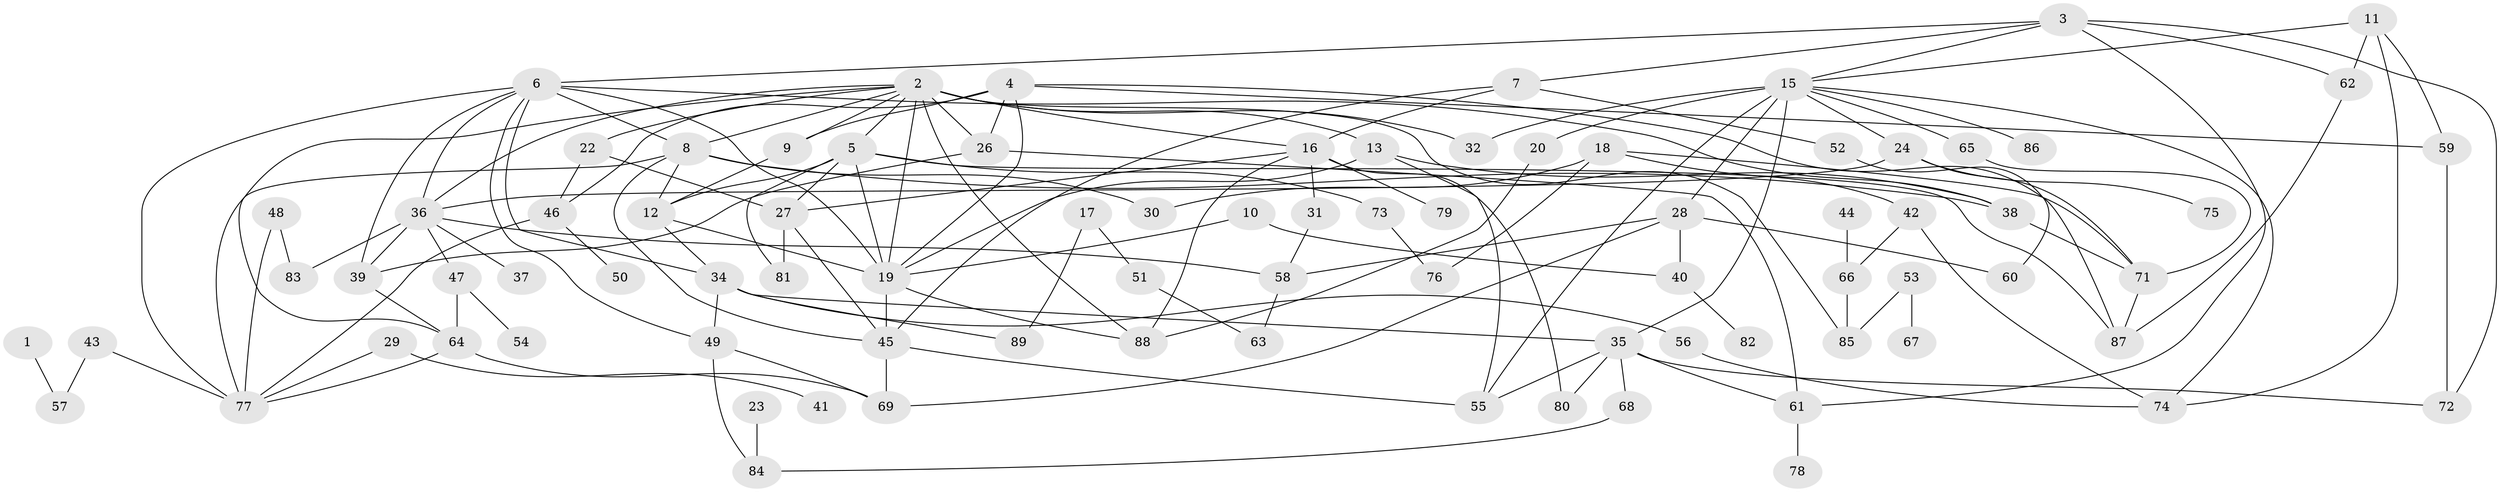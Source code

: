 // original degree distribution, {1: 0.1349206349206349, 5: 0.1111111111111111, 6: 0.031746031746031744, 3: 0.21428571428571427, 4: 0.18253968253968253, 2: 0.24603174603174602, 0: 0.047619047619047616, 8: 0.015873015873015872, 7: 0.015873015873015872}
// Generated by graph-tools (version 1.1) at 2025/47/03/04/25 22:47:58]
// undirected, 84 vertices, 148 edges
graph export_dot {
  node [color=gray90,style=filled];
  1;
  2;
  3;
  4;
  5;
  6;
  7;
  8;
  9;
  10;
  11;
  12;
  13;
  15;
  16;
  17;
  18;
  19;
  20;
  22;
  23;
  24;
  26;
  27;
  28;
  29;
  30;
  31;
  32;
  34;
  35;
  36;
  37;
  38;
  39;
  40;
  41;
  42;
  43;
  44;
  45;
  46;
  47;
  48;
  49;
  50;
  51;
  52;
  53;
  54;
  55;
  56;
  57;
  58;
  59;
  60;
  61;
  62;
  63;
  64;
  65;
  66;
  67;
  68;
  69;
  71;
  72;
  73;
  74;
  75;
  76;
  77;
  78;
  79;
  80;
  81;
  82;
  83;
  84;
  85;
  86;
  87;
  88;
  89;
  1 -- 57 [weight=1.0];
  2 -- 5 [weight=1.0];
  2 -- 8 [weight=1.0];
  2 -- 9 [weight=1.0];
  2 -- 13 [weight=1.0];
  2 -- 16 [weight=1.0];
  2 -- 19 [weight=1.0];
  2 -- 22 [weight=1.0];
  2 -- 26 [weight=1.0];
  2 -- 32 [weight=1.0];
  2 -- 36 [weight=1.0];
  2 -- 64 [weight=1.0];
  2 -- 85 [weight=2.0];
  2 -- 88 [weight=1.0];
  3 -- 6 [weight=1.0];
  3 -- 7 [weight=1.0];
  3 -- 15 [weight=1.0];
  3 -- 61 [weight=1.0];
  3 -- 62 [weight=1.0];
  3 -- 72 [weight=1.0];
  4 -- 9 [weight=1.0];
  4 -- 19 [weight=1.0];
  4 -- 26 [weight=1.0];
  4 -- 46 [weight=1.0];
  4 -- 59 [weight=1.0];
  4 -- 87 [weight=1.0];
  5 -- 12 [weight=1.0];
  5 -- 19 [weight=1.0];
  5 -- 27 [weight=1.0];
  5 -- 73 [weight=1.0];
  5 -- 81 [weight=1.0];
  5 -- 87 [weight=1.0];
  6 -- 8 [weight=1.0];
  6 -- 19 [weight=1.0];
  6 -- 34 [weight=1.0];
  6 -- 36 [weight=1.0];
  6 -- 38 [weight=1.0];
  6 -- 39 [weight=1.0];
  6 -- 49 [weight=1.0];
  6 -- 77 [weight=1.0];
  7 -- 16 [weight=1.0];
  7 -- 45 [weight=1.0];
  7 -- 52 [weight=1.0];
  8 -- 12 [weight=1.0];
  8 -- 30 [weight=1.0];
  8 -- 38 [weight=1.0];
  8 -- 45 [weight=1.0];
  8 -- 77 [weight=1.0];
  9 -- 12 [weight=1.0];
  10 -- 19 [weight=1.0];
  10 -- 40 [weight=1.0];
  11 -- 15 [weight=1.0];
  11 -- 59 [weight=1.0];
  11 -- 62 [weight=1.0];
  11 -- 74 [weight=1.0];
  12 -- 19 [weight=2.0];
  12 -- 34 [weight=1.0];
  13 -- 19 [weight=1.0];
  13 -- 38 [weight=1.0];
  13 -- 55 [weight=1.0];
  15 -- 20 [weight=1.0];
  15 -- 24 [weight=1.0];
  15 -- 28 [weight=1.0];
  15 -- 32 [weight=2.0];
  15 -- 35 [weight=2.0];
  15 -- 55 [weight=1.0];
  15 -- 65 [weight=1.0];
  15 -- 74 [weight=1.0];
  15 -- 86 [weight=1.0];
  16 -- 27 [weight=1.0];
  16 -- 31 [weight=1.0];
  16 -- 79 [weight=1.0];
  16 -- 80 [weight=1.0];
  16 -- 88 [weight=1.0];
  17 -- 51 [weight=1.0];
  17 -- 89 [weight=1.0];
  18 -- 30 [weight=1.0];
  18 -- 42 [weight=1.0];
  18 -- 71 [weight=1.0];
  18 -- 76 [weight=1.0];
  19 -- 45 [weight=1.0];
  19 -- 88 [weight=1.0];
  20 -- 88 [weight=1.0];
  22 -- 27 [weight=1.0];
  22 -- 46 [weight=1.0];
  23 -- 84 [weight=1.0];
  24 -- 36 [weight=1.0];
  24 -- 71 [weight=1.0];
  24 -- 75 [weight=1.0];
  26 -- 39 [weight=1.0];
  26 -- 61 [weight=1.0];
  27 -- 45 [weight=1.0];
  27 -- 81 [weight=1.0];
  28 -- 40 [weight=1.0];
  28 -- 58 [weight=1.0];
  28 -- 60 [weight=1.0];
  28 -- 69 [weight=1.0];
  29 -- 41 [weight=1.0];
  29 -- 77 [weight=1.0];
  31 -- 58 [weight=1.0];
  34 -- 35 [weight=1.0];
  34 -- 49 [weight=1.0];
  34 -- 56 [weight=1.0];
  34 -- 89 [weight=1.0];
  35 -- 55 [weight=1.0];
  35 -- 61 [weight=1.0];
  35 -- 68 [weight=1.0];
  35 -- 72 [weight=1.0];
  35 -- 80 [weight=1.0];
  36 -- 37 [weight=1.0];
  36 -- 39 [weight=1.0];
  36 -- 47 [weight=1.0];
  36 -- 58 [weight=1.0];
  36 -- 83 [weight=1.0];
  38 -- 71 [weight=1.0];
  39 -- 64 [weight=1.0];
  40 -- 82 [weight=1.0];
  42 -- 66 [weight=1.0];
  42 -- 74 [weight=1.0];
  43 -- 57 [weight=1.0];
  43 -- 77 [weight=1.0];
  44 -- 66 [weight=1.0];
  45 -- 55 [weight=1.0];
  45 -- 69 [weight=1.0];
  46 -- 50 [weight=1.0];
  46 -- 77 [weight=1.0];
  47 -- 54 [weight=1.0];
  47 -- 64 [weight=1.0];
  48 -- 77 [weight=1.0];
  48 -- 83 [weight=1.0];
  49 -- 69 [weight=1.0];
  49 -- 84 [weight=1.0];
  51 -- 63 [weight=1.0];
  52 -- 60 [weight=1.0];
  53 -- 67 [weight=1.0];
  53 -- 85 [weight=1.0];
  56 -- 74 [weight=1.0];
  58 -- 63 [weight=1.0];
  59 -- 72 [weight=1.0];
  61 -- 78 [weight=1.0];
  62 -- 87 [weight=1.0];
  64 -- 69 [weight=1.0];
  64 -- 77 [weight=1.0];
  65 -- 71 [weight=1.0];
  66 -- 85 [weight=1.0];
  68 -- 84 [weight=1.0];
  71 -- 87 [weight=1.0];
  73 -- 76 [weight=1.0];
}
